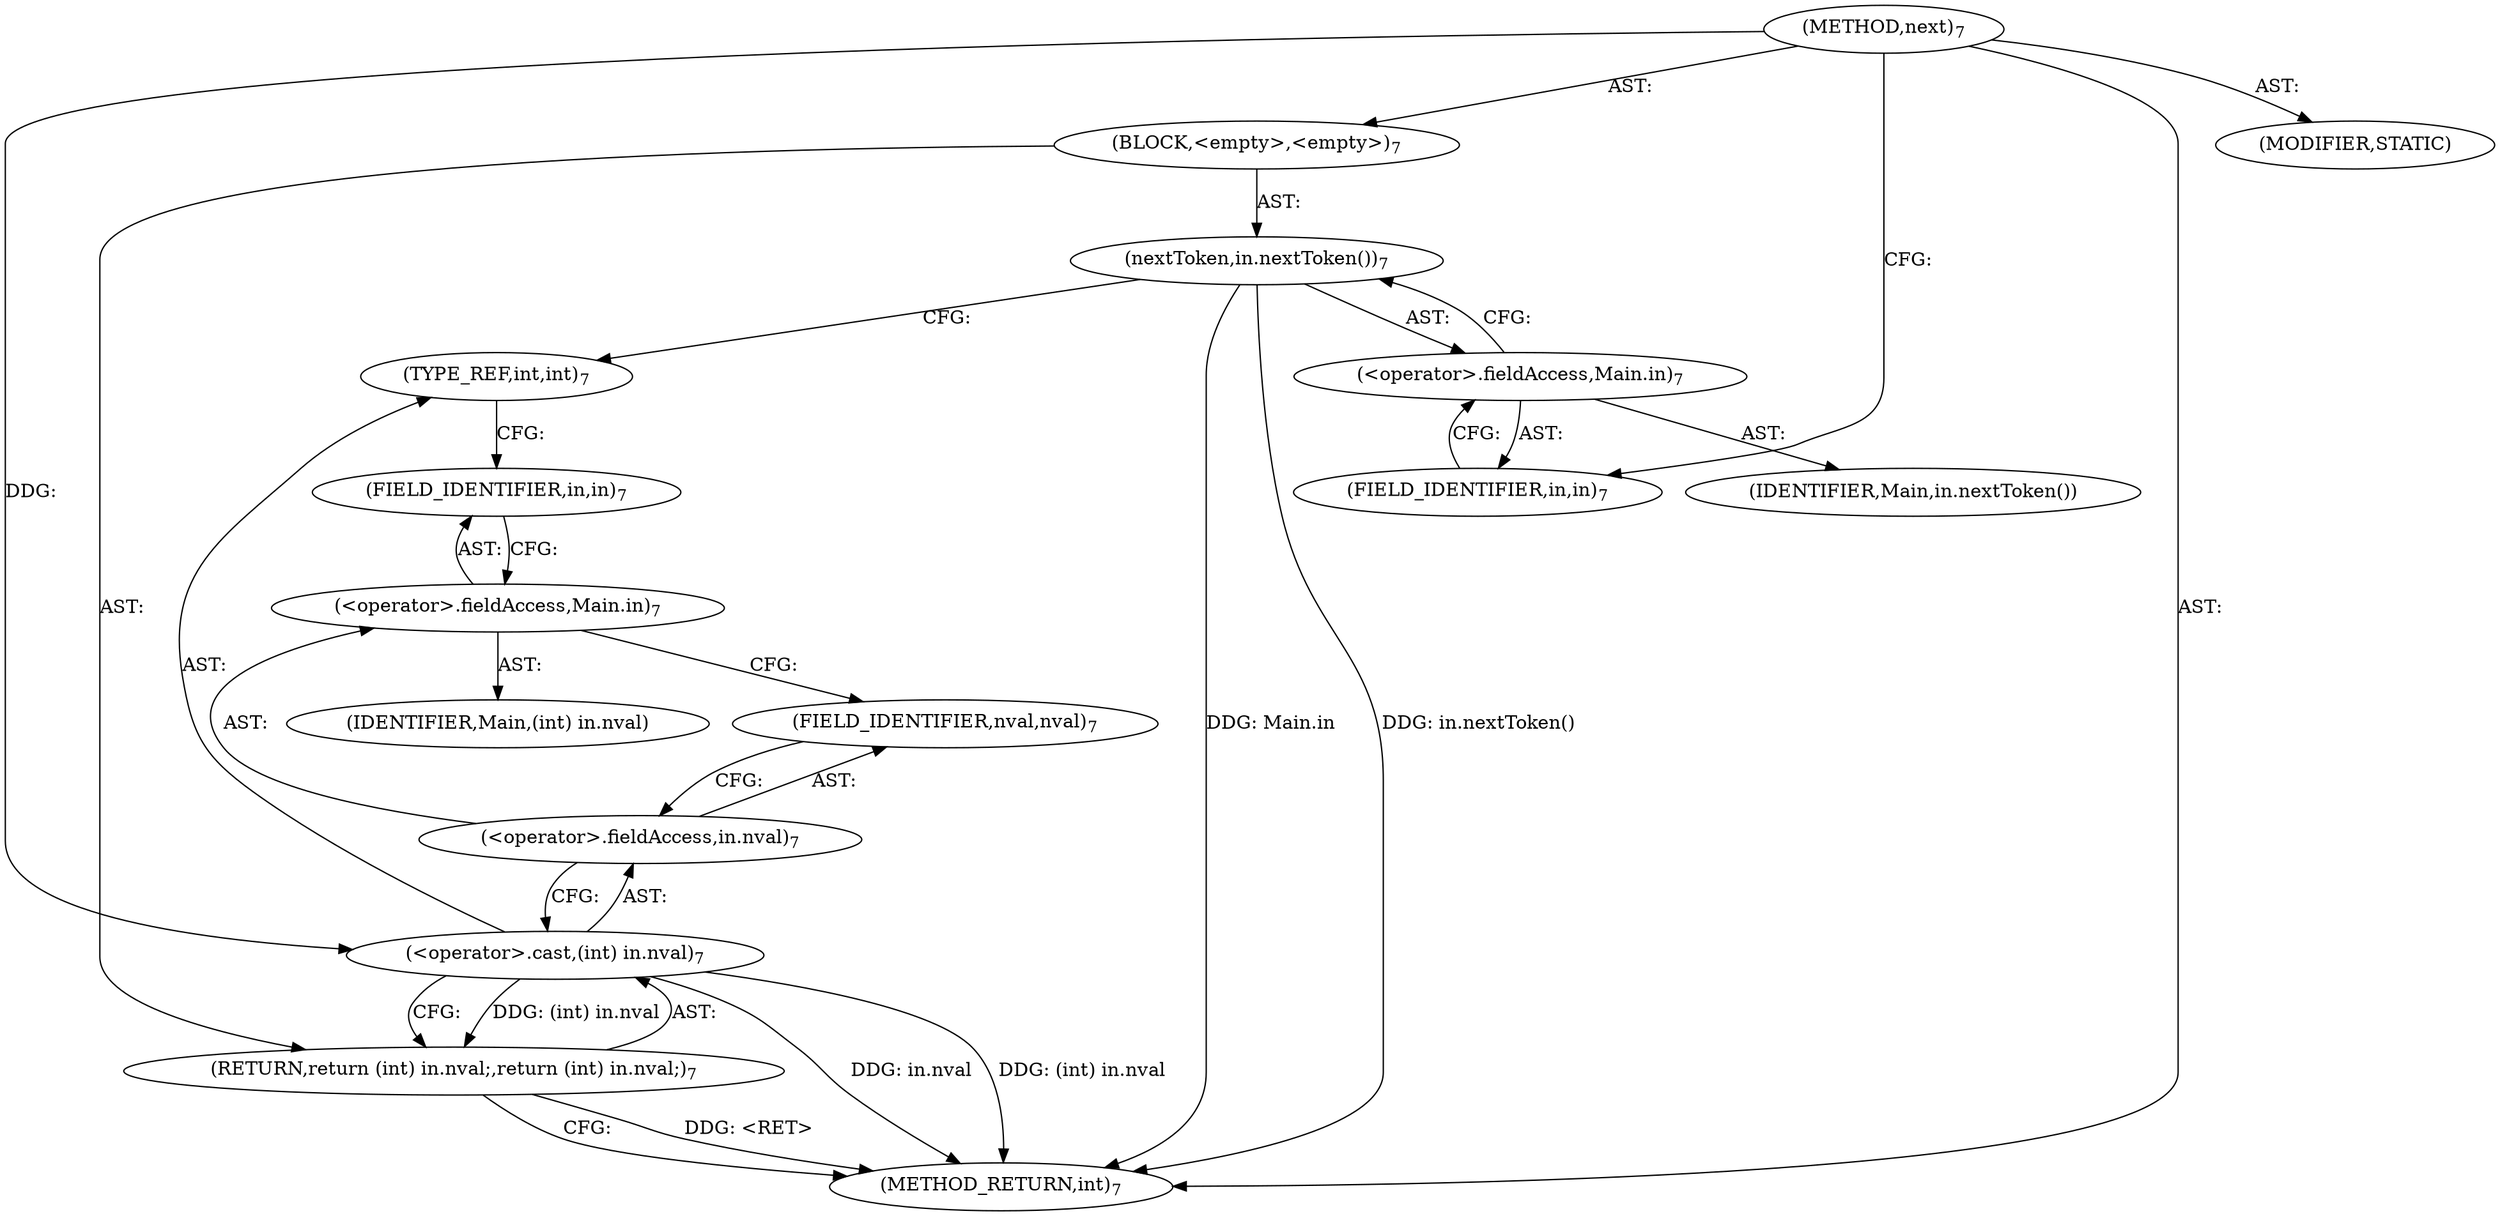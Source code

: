 digraph "next" {  
"21" [label = <(METHOD,next)<SUB>7</SUB>> ]
"22" [label = <(BLOCK,&lt;empty&gt;,&lt;empty&gt;)<SUB>7</SUB>> ]
"23" [label = <(nextToken,in.nextToken())<SUB>7</SUB>> ]
"24" [label = <(&lt;operator&gt;.fieldAccess,Main.in)<SUB>7</SUB>> ]
"25" [label = <(IDENTIFIER,Main,in.nextToken())> ]
"26" [label = <(FIELD_IDENTIFIER,in,in)<SUB>7</SUB>> ]
"27" [label = <(RETURN,return (int) in.nval;,return (int) in.nval;)<SUB>7</SUB>> ]
"28" [label = <(&lt;operator&gt;.cast,(int) in.nval)<SUB>7</SUB>> ]
"29" [label = <(TYPE_REF,int,int)<SUB>7</SUB>> ]
"30" [label = <(&lt;operator&gt;.fieldAccess,in.nval)<SUB>7</SUB>> ]
"31" [label = <(&lt;operator&gt;.fieldAccess,Main.in)<SUB>7</SUB>> ]
"32" [label = <(IDENTIFIER,Main,(int) in.nval)> ]
"33" [label = <(FIELD_IDENTIFIER,in,in)<SUB>7</SUB>> ]
"34" [label = <(FIELD_IDENTIFIER,nval,nval)<SUB>7</SUB>> ]
"35" [label = <(MODIFIER,STATIC)> ]
"36" [label = <(METHOD_RETURN,int)<SUB>7</SUB>> ]
  "21" -> "22"  [ label = "AST: "] 
  "21" -> "35"  [ label = "AST: "] 
  "21" -> "36"  [ label = "AST: "] 
  "22" -> "23"  [ label = "AST: "] 
  "22" -> "27"  [ label = "AST: "] 
  "23" -> "24"  [ label = "AST: "] 
  "24" -> "25"  [ label = "AST: "] 
  "24" -> "26"  [ label = "AST: "] 
  "27" -> "28"  [ label = "AST: "] 
  "28" -> "29"  [ label = "AST: "] 
  "28" -> "30"  [ label = "AST: "] 
  "30" -> "31"  [ label = "AST: "] 
  "30" -> "34"  [ label = "AST: "] 
  "31" -> "32"  [ label = "AST: "] 
  "31" -> "33"  [ label = "AST: "] 
  "23" -> "29"  [ label = "CFG: "] 
  "27" -> "36"  [ label = "CFG: "] 
  "24" -> "23"  [ label = "CFG: "] 
  "28" -> "27"  [ label = "CFG: "] 
  "26" -> "24"  [ label = "CFG: "] 
  "29" -> "33"  [ label = "CFG: "] 
  "30" -> "28"  [ label = "CFG: "] 
  "31" -> "34"  [ label = "CFG: "] 
  "34" -> "30"  [ label = "CFG: "] 
  "33" -> "31"  [ label = "CFG: "] 
  "21" -> "26"  [ label = "CFG: "] 
  "27" -> "36"  [ label = "DDG: &lt;RET&gt;"] 
  "23" -> "36"  [ label = "DDG: Main.in"] 
  "23" -> "36"  [ label = "DDG: in.nextToken()"] 
  "28" -> "36"  [ label = "DDG: in.nval"] 
  "28" -> "36"  [ label = "DDG: (int) in.nval"] 
  "28" -> "27"  [ label = "DDG: (int) in.nval"] 
  "21" -> "28"  [ label = "DDG: "] 
}
